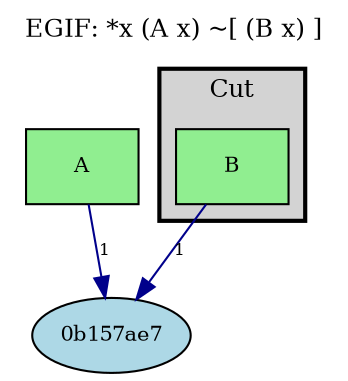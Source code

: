 digraph EG {
  rankdir=TB;
  compound=true;
  node [fontsize=10];

  label="EGIF: *x (A x) ~[ (B x) ]";
  labelloc="t";
  fontsize=12;

  "pred_e_55469ebf" [label="A", shape=box, style=filled, fillcolor=lightgreen];
  "pred_e_082a4434" [label="B", shape=box, style=filled, fillcolor=lightgreen];
  "Vertex(id='v_0b157ae7', label=None, is_generic=True)" [label="0b157ae7", shape=ellipse, style=filled, fillcolor=lightblue];
  subgraph cluster_0_0 {
    label="Cut";
    style=filled;
    fillcolor=lightgray;
    color=black;
    penwidth=2;
    "pred_e_082a4434";
  }

  // ν mapping connections
  "pred_e_55469ebf" -> "Vertex(id='v_0b157ae7', label=None, is_generic=True)" [label="1", color=darkblue, fontsize=8];
  "pred_e_082a4434" -> "Vertex(id='v_0b157ae7', label=None, is_generic=True)" [label="1", color=darkblue, fontsize=8];
}